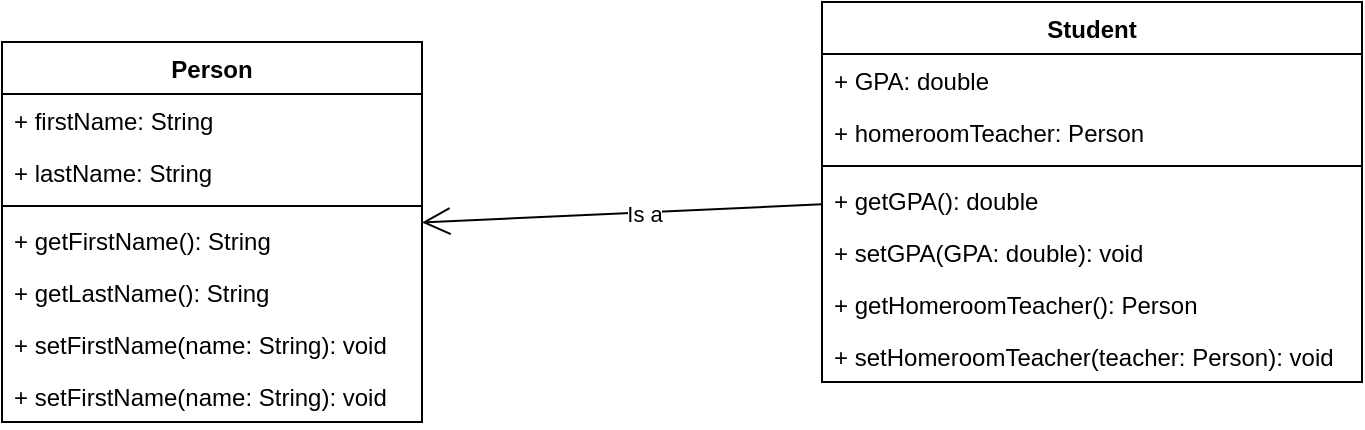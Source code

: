 <mxfile version="28.1.2">
  <diagram name="Page-1" id="iPuPtKPjK6ev_H34gEDf">
    <mxGraphModel dx="1418" dy="794" grid="1" gridSize="10" guides="1" tooltips="1" connect="1" arrows="1" fold="1" page="1" pageScale="1" pageWidth="850" pageHeight="1100" math="0" shadow="0">
      <root>
        <mxCell id="0" />
        <mxCell id="1" parent="0" />
        <mxCell id="rCpaDtZNHH5M_0QzSz7W-1" value="Person" style="swimlane;fontStyle=1;align=center;verticalAlign=top;childLayout=stackLayout;horizontal=1;startSize=26;horizontalStack=0;resizeParent=1;resizeParentMax=0;resizeLast=0;collapsible=1;marginBottom=0;whiteSpace=wrap;html=1;" vertex="1" parent="1">
          <mxGeometry x="120" y="200" width="210" height="190" as="geometry" />
        </mxCell>
        <mxCell id="rCpaDtZNHH5M_0QzSz7W-2" value="+ firstName: String" style="text;strokeColor=none;fillColor=none;align=left;verticalAlign=top;spacingLeft=4;spacingRight=4;overflow=hidden;rotatable=0;points=[[0,0.5],[1,0.5]];portConstraint=eastwest;whiteSpace=wrap;html=1;" vertex="1" parent="rCpaDtZNHH5M_0QzSz7W-1">
          <mxGeometry y="26" width="210" height="26" as="geometry" />
        </mxCell>
        <mxCell id="rCpaDtZNHH5M_0QzSz7W-5" value="+ lastName: String" style="text;strokeColor=none;fillColor=none;align=left;verticalAlign=top;spacingLeft=4;spacingRight=4;overflow=hidden;rotatable=0;points=[[0,0.5],[1,0.5]];portConstraint=eastwest;whiteSpace=wrap;html=1;" vertex="1" parent="rCpaDtZNHH5M_0QzSz7W-1">
          <mxGeometry y="52" width="210" height="26" as="geometry" />
        </mxCell>
        <mxCell id="rCpaDtZNHH5M_0QzSz7W-3" value="" style="line;strokeWidth=1;fillColor=none;align=left;verticalAlign=middle;spacingTop=-1;spacingLeft=3;spacingRight=3;rotatable=0;labelPosition=right;points=[];portConstraint=eastwest;strokeColor=inherit;" vertex="1" parent="rCpaDtZNHH5M_0QzSz7W-1">
          <mxGeometry y="78" width="210" height="8" as="geometry" />
        </mxCell>
        <mxCell id="rCpaDtZNHH5M_0QzSz7W-4" value="+ getFirstName(): String" style="text;strokeColor=none;fillColor=none;align=left;verticalAlign=top;spacingLeft=4;spacingRight=4;overflow=hidden;rotatable=0;points=[[0,0.5],[1,0.5]];portConstraint=eastwest;whiteSpace=wrap;html=1;" vertex="1" parent="rCpaDtZNHH5M_0QzSz7W-1">
          <mxGeometry y="86" width="210" height="26" as="geometry" />
        </mxCell>
        <mxCell id="rCpaDtZNHH5M_0QzSz7W-6" value="+ getLastName(): String" style="text;strokeColor=none;fillColor=none;align=left;verticalAlign=top;spacingLeft=4;spacingRight=4;overflow=hidden;rotatable=0;points=[[0,0.5],[1,0.5]];portConstraint=eastwest;whiteSpace=wrap;html=1;" vertex="1" parent="rCpaDtZNHH5M_0QzSz7W-1">
          <mxGeometry y="112" width="210" height="26" as="geometry" />
        </mxCell>
        <mxCell id="rCpaDtZNHH5M_0QzSz7W-7" value="+ setFirstName(name: String): void" style="text;strokeColor=none;fillColor=none;align=left;verticalAlign=top;spacingLeft=4;spacingRight=4;overflow=hidden;rotatable=0;points=[[0,0.5],[1,0.5]];portConstraint=eastwest;whiteSpace=wrap;html=1;" vertex="1" parent="rCpaDtZNHH5M_0QzSz7W-1">
          <mxGeometry y="138" width="210" height="26" as="geometry" />
        </mxCell>
        <mxCell id="rCpaDtZNHH5M_0QzSz7W-8" value="+ setFirstName(name: String): void" style="text;strokeColor=none;fillColor=none;align=left;verticalAlign=top;spacingLeft=4;spacingRight=4;overflow=hidden;rotatable=0;points=[[0,0.5],[1,0.5]];portConstraint=eastwest;whiteSpace=wrap;html=1;" vertex="1" parent="rCpaDtZNHH5M_0QzSz7W-1">
          <mxGeometry y="164" width="210" height="26" as="geometry" />
        </mxCell>
        <mxCell id="rCpaDtZNHH5M_0QzSz7W-9" value="Student" style="swimlane;fontStyle=1;align=center;verticalAlign=top;childLayout=stackLayout;horizontal=1;startSize=26;horizontalStack=0;resizeParent=1;resizeParentMax=0;resizeLast=0;collapsible=1;marginBottom=0;whiteSpace=wrap;html=1;" vertex="1" parent="1">
          <mxGeometry x="530" y="180" width="270" height="190" as="geometry" />
        </mxCell>
        <mxCell id="rCpaDtZNHH5M_0QzSz7W-10" value="+ GPA: double" style="text;strokeColor=none;fillColor=none;align=left;verticalAlign=top;spacingLeft=4;spacingRight=4;overflow=hidden;rotatable=0;points=[[0,0.5],[1,0.5]];portConstraint=eastwest;whiteSpace=wrap;html=1;" vertex="1" parent="rCpaDtZNHH5M_0QzSz7W-9">
          <mxGeometry y="26" width="270" height="26" as="geometry" />
        </mxCell>
        <mxCell id="rCpaDtZNHH5M_0QzSz7W-15" value="+ homeroomTeacher: Person" style="text;strokeColor=none;fillColor=none;align=left;verticalAlign=top;spacingLeft=4;spacingRight=4;overflow=hidden;rotatable=0;points=[[0,0.5],[1,0.5]];portConstraint=eastwest;whiteSpace=wrap;html=1;" vertex="1" parent="rCpaDtZNHH5M_0QzSz7W-9">
          <mxGeometry y="52" width="270" height="26" as="geometry" />
        </mxCell>
        <mxCell id="rCpaDtZNHH5M_0QzSz7W-11" value="" style="line;strokeWidth=1;fillColor=none;align=left;verticalAlign=middle;spacingTop=-1;spacingLeft=3;spacingRight=3;rotatable=0;labelPosition=right;points=[];portConstraint=eastwest;strokeColor=inherit;" vertex="1" parent="rCpaDtZNHH5M_0QzSz7W-9">
          <mxGeometry y="78" width="270" height="8" as="geometry" />
        </mxCell>
        <mxCell id="rCpaDtZNHH5M_0QzSz7W-12" value="+ getGPA(): double" style="text;strokeColor=none;fillColor=none;align=left;verticalAlign=top;spacingLeft=4;spacingRight=4;overflow=hidden;rotatable=0;points=[[0,0.5],[1,0.5]];portConstraint=eastwest;whiteSpace=wrap;html=1;" vertex="1" parent="rCpaDtZNHH5M_0QzSz7W-9">
          <mxGeometry y="86" width="270" height="26" as="geometry" />
        </mxCell>
        <mxCell id="rCpaDtZNHH5M_0QzSz7W-16" value="+ setGPA(GPA: double): void" style="text;strokeColor=none;fillColor=none;align=left;verticalAlign=top;spacingLeft=4;spacingRight=4;overflow=hidden;rotatable=0;points=[[0,0.5],[1,0.5]];portConstraint=eastwest;whiteSpace=wrap;html=1;" vertex="1" parent="rCpaDtZNHH5M_0QzSz7W-9">
          <mxGeometry y="112" width="270" height="26" as="geometry" />
        </mxCell>
        <mxCell id="rCpaDtZNHH5M_0QzSz7W-17" value="+ getHomeroomTeacher(): Person" style="text;strokeColor=none;fillColor=none;align=left;verticalAlign=top;spacingLeft=4;spacingRight=4;overflow=hidden;rotatable=0;points=[[0,0.5],[1,0.5]];portConstraint=eastwest;whiteSpace=wrap;html=1;" vertex="1" parent="rCpaDtZNHH5M_0QzSz7W-9">
          <mxGeometry y="138" width="270" height="26" as="geometry" />
        </mxCell>
        <mxCell id="rCpaDtZNHH5M_0QzSz7W-18" value="+ setHomeroomTeacher(teacher: Person): void" style="text;strokeColor=none;fillColor=none;align=left;verticalAlign=top;spacingLeft=4;spacingRight=4;overflow=hidden;rotatable=0;points=[[0,0.5],[1,0.5]];portConstraint=eastwest;whiteSpace=wrap;html=1;" vertex="1" parent="rCpaDtZNHH5M_0QzSz7W-9">
          <mxGeometry y="164" width="270" height="26" as="geometry" />
        </mxCell>
        <mxCell id="rCpaDtZNHH5M_0QzSz7W-13" value="" style="endArrow=open;endFill=1;endSize=12;html=1;rounded=0;" edge="1" parent="1" source="rCpaDtZNHH5M_0QzSz7W-9" target="rCpaDtZNHH5M_0QzSz7W-1">
          <mxGeometry width="160" relative="1" as="geometry">
            <mxPoint x="480" y="330" as="sourcePoint" />
            <mxPoint x="450" y="290" as="targetPoint" />
          </mxGeometry>
        </mxCell>
        <mxCell id="rCpaDtZNHH5M_0QzSz7W-14" value="Is a" style="edgeLabel;html=1;align=center;verticalAlign=middle;resizable=0;points=[];" vertex="1" connectable="0" parent="rCpaDtZNHH5M_0QzSz7W-13">
          <mxGeometry x="-0.104" y="1" relative="1" as="geometry">
            <mxPoint as="offset" />
          </mxGeometry>
        </mxCell>
      </root>
    </mxGraphModel>
  </diagram>
</mxfile>

